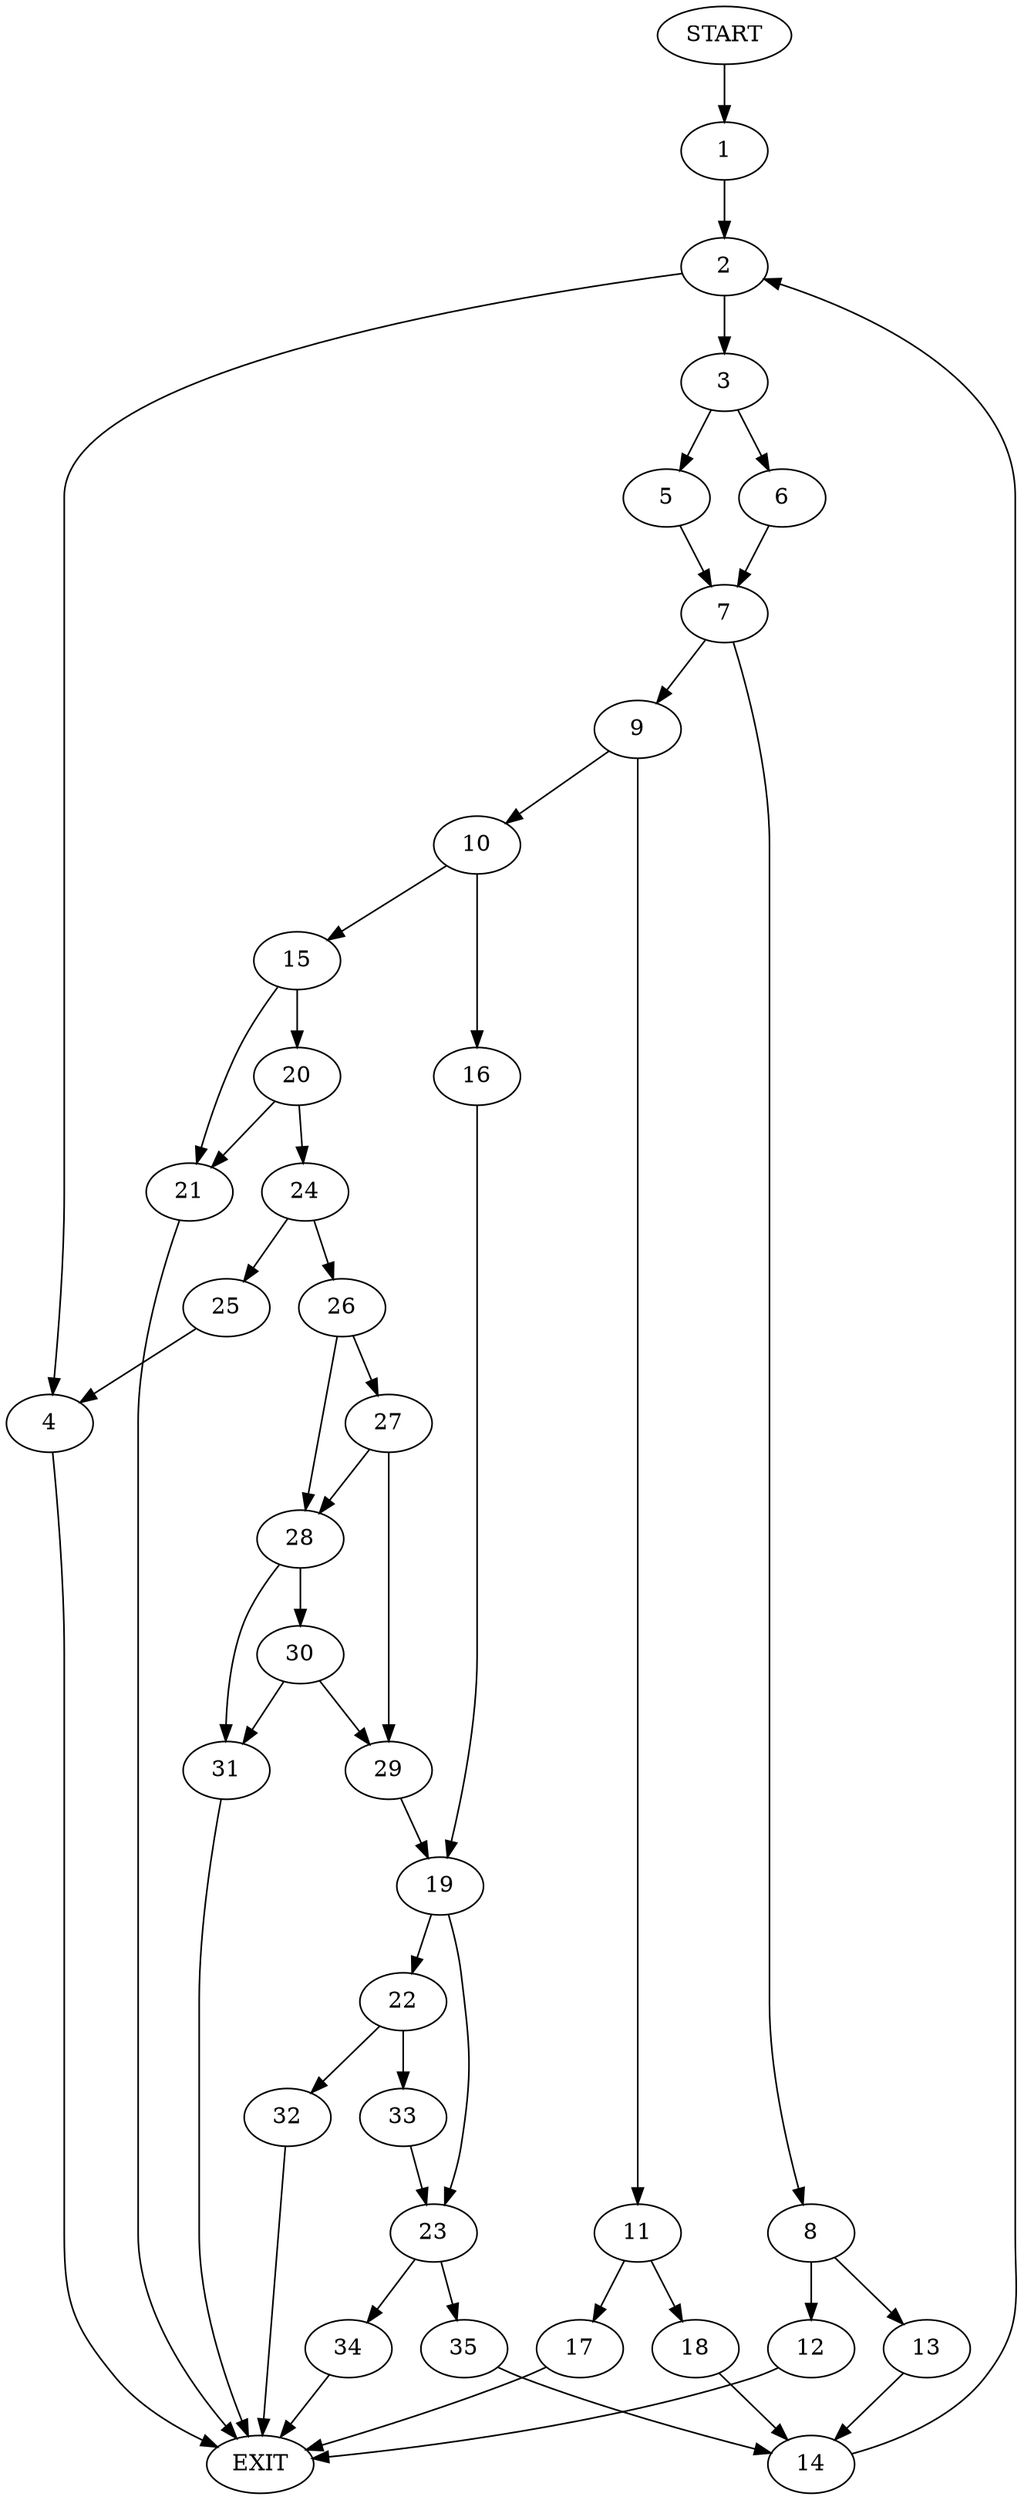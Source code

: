 digraph {
0 [label="START"]
36 [label="EXIT"]
0 -> 1
1 -> 2
2 -> 3
2 -> 4
3 -> 5
3 -> 6
4 -> 36
6 -> 7
5 -> 7
7 -> 8
7 -> 9
9 -> 10
9 -> 11
8 -> 12
8 -> 13
12 -> 36
13 -> 14
14 -> 2
10 -> 15
10 -> 16
11 -> 17
11 -> 18
18 -> 14
17 -> 36
16 -> 19
15 -> 20
15 -> 21
19 -> 22
19 -> 23
20 -> 21
20 -> 24
21 -> 36
24 -> 25
24 -> 26
25 -> 4
26 -> 27
26 -> 28
27 -> 29
27 -> 28
28 -> 30
28 -> 31
29 -> 19
30 -> 29
30 -> 31
31 -> 36
22 -> 32
22 -> 33
23 -> 34
23 -> 35
33 -> 23
32 -> 36
35 -> 14
34 -> 36
}
